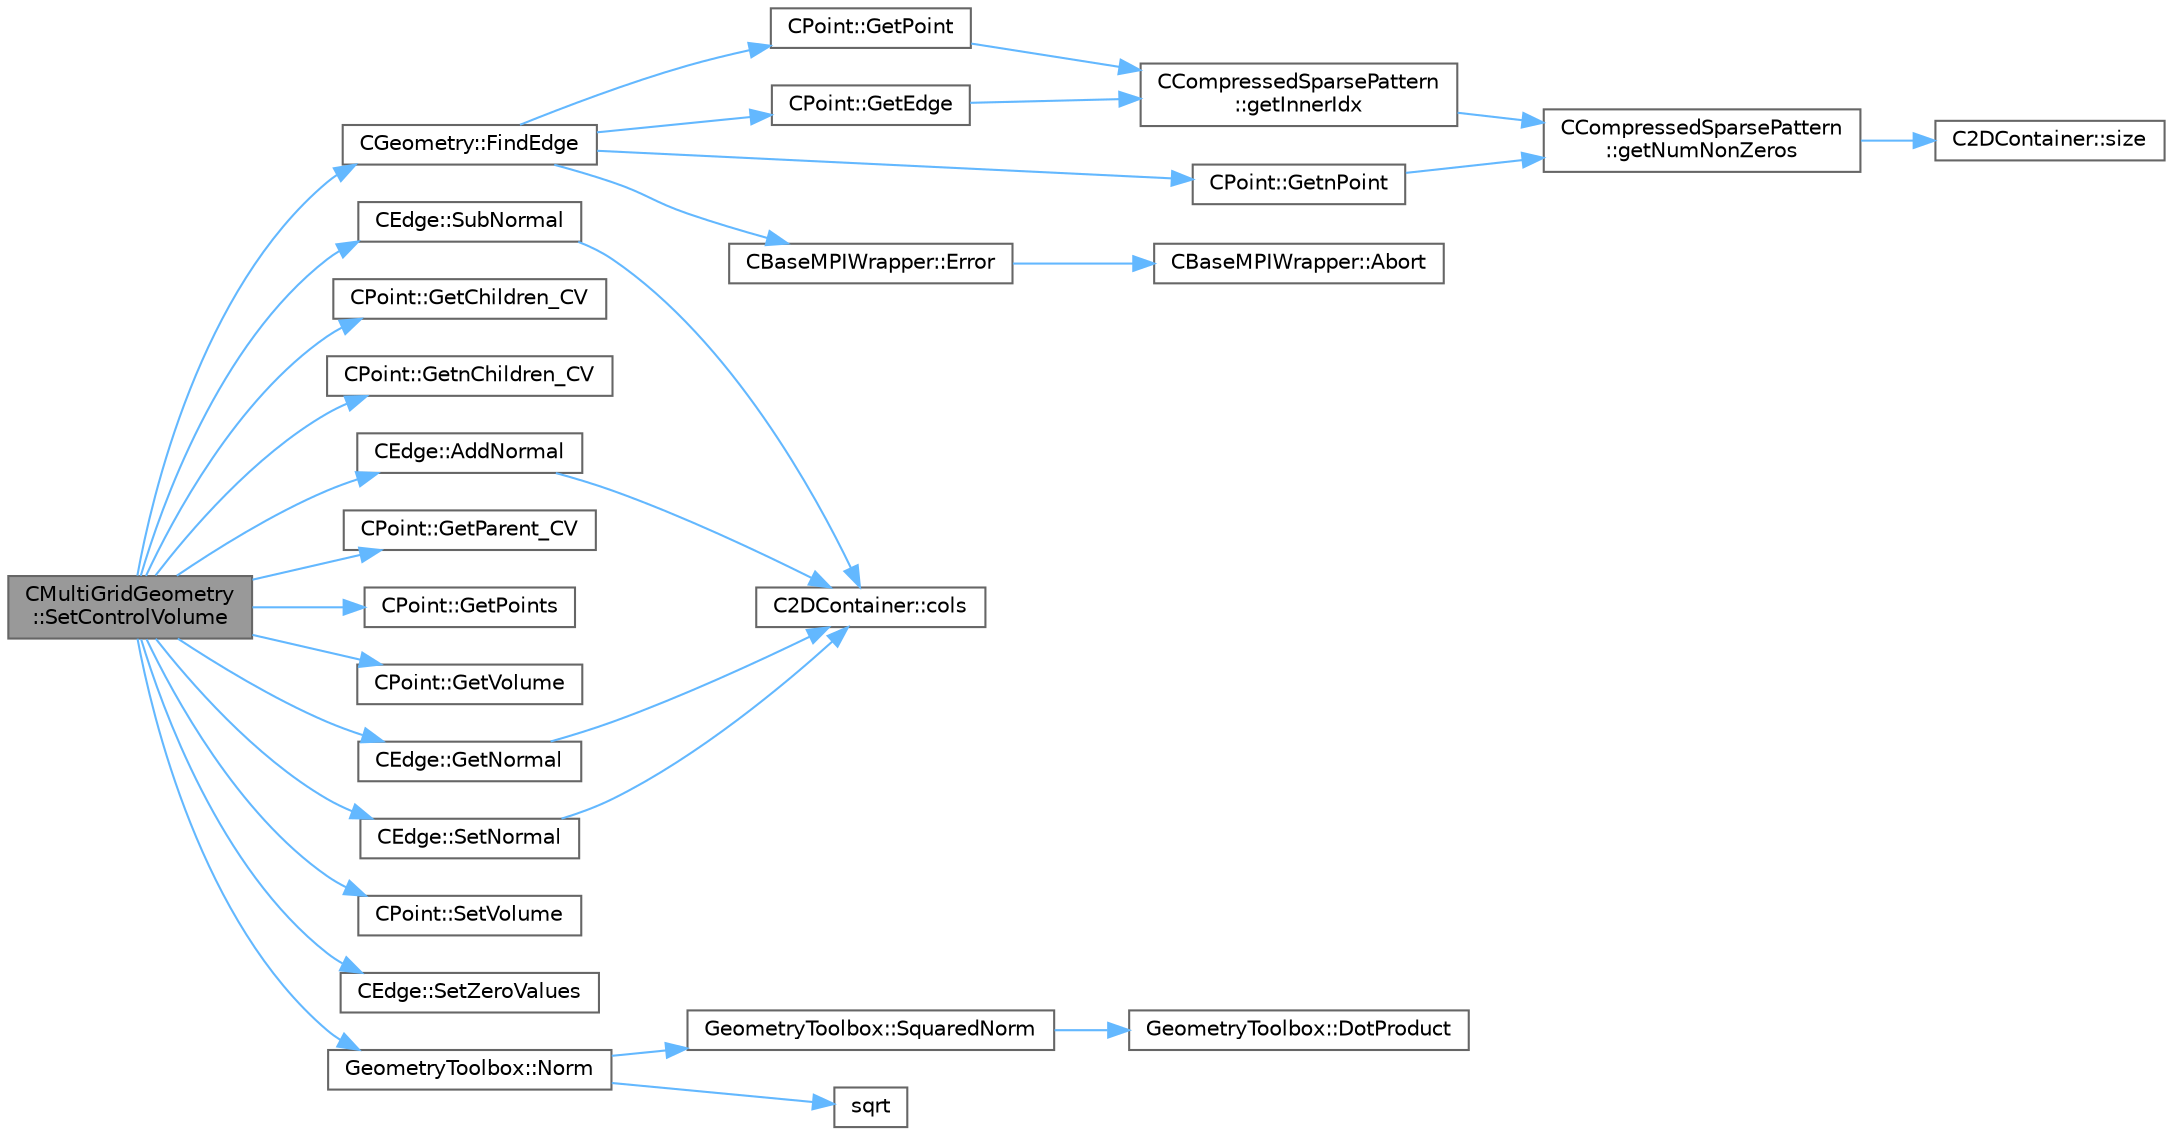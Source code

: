 digraph "CMultiGridGeometry::SetControlVolume"
{
 // LATEX_PDF_SIZE
  bgcolor="transparent";
  edge [fontname=Helvetica,fontsize=10,labelfontname=Helvetica,labelfontsize=10];
  node [fontname=Helvetica,fontsize=10,shape=box,height=0.2,width=0.4];
  rankdir="LR";
  Node1 [id="Node000001",label="CMultiGridGeometry\l::SetControlVolume",height=0.2,width=0.4,color="gray40", fillcolor="grey60", style="filled", fontcolor="black",tooltip="Set the edge structure of the agglomerated control volume."];
  Node1 -> Node2 [id="edge1_Node000001_Node000002",color="steelblue1",style="solid",tooltip=" "];
  Node2 [id="Node000002",label="CEdge::AddNormal",height=0.2,width=0.4,color="grey40", fillcolor="white", style="filled",URL="$classCEdge.html#a28f124bbd97d3e0c97e213958830b165",tooltip="Add a vector to the normal vector of an edge."];
  Node2 -> Node3 [id="edge2_Node000002_Node000003",color="steelblue1",style="solid",tooltip=" "];
  Node3 [id="Node000003",label="C2DContainer::cols",height=0.2,width=0.4,color="grey40", fillcolor="white", style="filled",URL="$classC2DContainer.html#ab6d9161cd08887f034322ebcbc3deb12",tooltip=" "];
  Node1 -> Node4 [id="edge3_Node000001_Node000004",color="steelblue1",style="solid",tooltip=" "];
  Node4 [id="Node000004",label="CGeometry::FindEdge",height=0.2,width=0.4,color="grey40", fillcolor="white", style="filled",URL="$classCGeometry.html#aab9c8477bc95c8ecc45dacc1ce607a90",tooltip="Get the edge index from using the nodes of the edge."];
  Node4 -> Node5 [id="edge4_Node000004_Node000005",color="steelblue1",style="solid",tooltip=" "];
  Node5 [id="Node000005",label="CBaseMPIWrapper::Error",height=0.2,width=0.4,color="grey40", fillcolor="white", style="filled",URL="$classCBaseMPIWrapper.html#a04457c47629bda56704e6a8804833eeb",tooltip=" "];
  Node5 -> Node6 [id="edge5_Node000005_Node000006",color="steelblue1",style="solid",tooltip=" "];
  Node6 [id="Node000006",label="CBaseMPIWrapper::Abort",height=0.2,width=0.4,color="grey40", fillcolor="white", style="filled",URL="$classCBaseMPIWrapper.html#af7297d861dca86b45cf561b6ab642e8f",tooltip=" "];
  Node4 -> Node7 [id="edge6_Node000004_Node000007",color="steelblue1",style="solid",tooltip=" "];
  Node7 [id="Node000007",label="CPoint::GetEdge",height=0.2,width=0.4,color="grey40", fillcolor="white", style="filled",URL="$classCPoint.html#a81ff0f12775a22eef9faa4a78810223a",tooltip="Get all the edges that compose the control volume."];
  Node7 -> Node8 [id="edge7_Node000007_Node000008",color="steelblue1",style="solid",tooltip=" "];
  Node8 [id="Node000008",label="CCompressedSparsePattern\l::getInnerIdx",height=0.2,width=0.4,color="grey40", fillcolor="white", style="filled",URL="$classCCompressedSparsePattern.html#a8c4b5a2720a4ebb463c0d8152f052e4d",tooltip=" "];
  Node8 -> Node9 [id="edge8_Node000008_Node000009",color="steelblue1",style="solid",tooltip=" "];
  Node9 [id="Node000009",label="CCompressedSparsePattern\l::getNumNonZeros",height=0.2,width=0.4,color="grey40", fillcolor="white", style="filled",URL="$classCCompressedSparsePattern.html#abbca9e2c2e9f3d3f568772f9edf0c0aa",tooltip=" "];
  Node9 -> Node10 [id="edge9_Node000009_Node000010",color="steelblue1",style="solid",tooltip=" "];
  Node10 [id="Node000010",label="C2DContainer::size",height=0.2,width=0.4,color="grey40", fillcolor="white", style="filled",URL="$classC2DContainer.html#a8278113dbcf54123f9852e7e44583759",tooltip=" "];
  Node4 -> Node11 [id="edge10_Node000004_Node000011",color="steelblue1",style="solid",tooltip=" "];
  Node11 [id="Node000011",label="CPoint::GetnPoint",height=0.2,width=0.4,color="grey40", fillcolor="white", style="filled",URL="$classCPoint.html#accb93eb81c4e7e6c2605a7cd0d3c9cba",tooltip="Get the number of points that compose the control volume."];
  Node11 -> Node9 [id="edge11_Node000011_Node000009",color="steelblue1",style="solid",tooltip=" "];
  Node4 -> Node12 [id="edge12_Node000004_Node000012",color="steelblue1",style="solid",tooltip=" "];
  Node12 [id="Node000012",label="CPoint::GetPoint",height=0.2,width=0.4,color="grey40", fillcolor="white", style="filled",URL="$classCPoint.html#a7916494f3e23b9fd83e6a808b9d144e8",tooltip="Get all the points that compose the control volume."];
  Node12 -> Node8 [id="edge13_Node000012_Node000008",color="steelblue1",style="solid",tooltip=" "];
  Node1 -> Node13 [id="edge14_Node000001_Node000013",color="steelblue1",style="solid",tooltip=" "];
  Node13 [id="Node000013",label="CPoint::GetChildren_CV",height=0.2,width=0.4,color="grey40", fillcolor="white", style="filled",URL="$classCPoint.html#a627b42fa58a444bab6e184772b921240",tooltip="Get the children control volume of an agglomerated control volume."];
  Node1 -> Node14 [id="edge15_Node000001_Node000014",color="steelblue1",style="solid",tooltip=" "];
  Node14 [id="Node000014",label="CPoint::GetnChildren_CV",height=0.2,width=0.4,color="grey40", fillcolor="white", style="filled",URL="$classCPoint.html#af386b967e31b7e7893baa5006b84f280",tooltip="Get the number of children of an agglomerated control volume."];
  Node1 -> Node15 [id="edge16_Node000001_Node000015",color="steelblue1",style="solid",tooltip=" "];
  Node15 [id="Node000015",label="CEdge::GetNormal",height=0.2,width=0.4,color="grey40", fillcolor="white", style="filled",URL="$classCEdge.html#a4ace970590e47bd39ea5780c3e0e2037",tooltip="Copy the the normal vector of a face."];
  Node15 -> Node3 [id="edge17_Node000015_Node000003",color="steelblue1",style="solid",tooltip=" "];
  Node1 -> Node16 [id="edge18_Node000001_Node000016",color="steelblue1",style="solid",tooltip=" "];
  Node16 [id="Node000016",label="CPoint::GetParent_CV",height=0.2,width=0.4,color="grey40", fillcolor="white", style="filled",URL="$classCPoint.html#aaf0c2b749786c474e2f9323d98f736f1",tooltip="Get the parent control volume of an agglomerated control volume."];
  Node1 -> Node17 [id="edge19_Node000001_Node000017",color="steelblue1",style="solid",tooltip=" "];
  Node17 [id="Node000017",label="CPoint::GetPoints",height=0.2,width=0.4,color="grey40", fillcolor="white", style="filled",URL="$classCPoint.html#a28c574d1577404bc70199351c1c9c358",tooltip="Get the entire point adjacency information in compressed format (CSR)."];
  Node1 -> Node18 [id="edge20_Node000001_Node000018",color="steelblue1",style="solid",tooltip=" "];
  Node18 [id="Node000018",label="CPoint::GetVolume",height=0.2,width=0.4,color="grey40", fillcolor="white", style="filled",URL="$classCPoint.html#acc83b19b9c7201987cc2e948a7259af8",tooltip="Get area or volume of the control volume."];
  Node1 -> Node19 [id="edge21_Node000001_Node000019",color="steelblue1",style="solid",tooltip=" "];
  Node19 [id="Node000019",label="GeometryToolbox::Norm",height=0.2,width=0.4,color="grey40", fillcolor="white", style="filled",URL="$group__GeometryToolbox.html#gad8b24e50333c9a8378f7abf18222f36a",tooltip=" "];
  Node19 -> Node20 [id="edge22_Node000019_Node000020",color="steelblue1",style="solid",tooltip=" "];
  Node20 [id="Node000020",label="sqrt",height=0.2,width=0.4,color="grey40", fillcolor="white", style="filled",URL="$group__SIMD.html#ga54a1925ab40fb4249ea255072520de35",tooltip=" "];
  Node19 -> Node21 [id="edge23_Node000019_Node000021",color="steelblue1",style="solid",tooltip=" "];
  Node21 [id="Node000021",label="GeometryToolbox::SquaredNorm",height=0.2,width=0.4,color="grey40", fillcolor="white", style="filled",URL="$group__GeometryToolbox.html#ga98c9b9314cc6352c9bba49b8cfb4b056",tooltip=" "];
  Node21 -> Node22 [id="edge24_Node000021_Node000022",color="steelblue1",style="solid",tooltip=" "];
  Node22 [id="Node000022",label="GeometryToolbox::DotProduct",height=0.2,width=0.4,color="grey40", fillcolor="white", style="filled",URL="$group__GeometryToolbox.html#ga7ec3e1e20fab73dbf0159fe38492cc89",tooltip=" "];
  Node1 -> Node23 [id="edge25_Node000001_Node000023",color="steelblue1",style="solid",tooltip=" "];
  Node23 [id="Node000023",label="CEdge::SetNormal",height=0.2,width=0.4,color="grey40", fillcolor="white", style="filled",URL="$classCEdge.html#a078a7a2aca98f87699e09107f1833630",tooltip="Set the normal vector of an edge."];
  Node23 -> Node3 [id="edge26_Node000023_Node000003",color="steelblue1",style="solid",tooltip=" "];
  Node1 -> Node24 [id="edge27_Node000001_Node000024",color="steelblue1",style="solid",tooltip=" "];
  Node24 [id="Node000024",label="CPoint::SetVolume",height=0.2,width=0.4,color="grey40", fillcolor="white", style="filled",URL="$classCPoint.html#af8c2e6c3f5a3a0a0d0f612c54a429451",tooltip="Set the volume of the control volume."];
  Node1 -> Node25 [id="edge28_Node000001_Node000025",color="steelblue1",style="solid",tooltip=" "];
  Node25 [id="Node000025",label="CEdge::SetZeroValues",height=0.2,width=0.4,color="grey40", fillcolor="white", style="filled",URL="$classCEdge.html#aee186a2d8342e550d83d5d2b5629048c",tooltip="Initialize normal vector to 0."];
  Node1 -> Node26 [id="edge29_Node000001_Node000026",color="steelblue1",style="solid",tooltip=" "];
  Node26 [id="Node000026",label="CEdge::SubNormal",height=0.2,width=0.4,color="grey40", fillcolor="white", style="filled",URL="$classCEdge.html#a4429859a165984bda9667b9449e6bed9",tooltip="Subtract a vector to the normal vector of an edge."];
  Node26 -> Node3 [id="edge30_Node000026_Node000003",color="steelblue1",style="solid",tooltip=" "];
}
